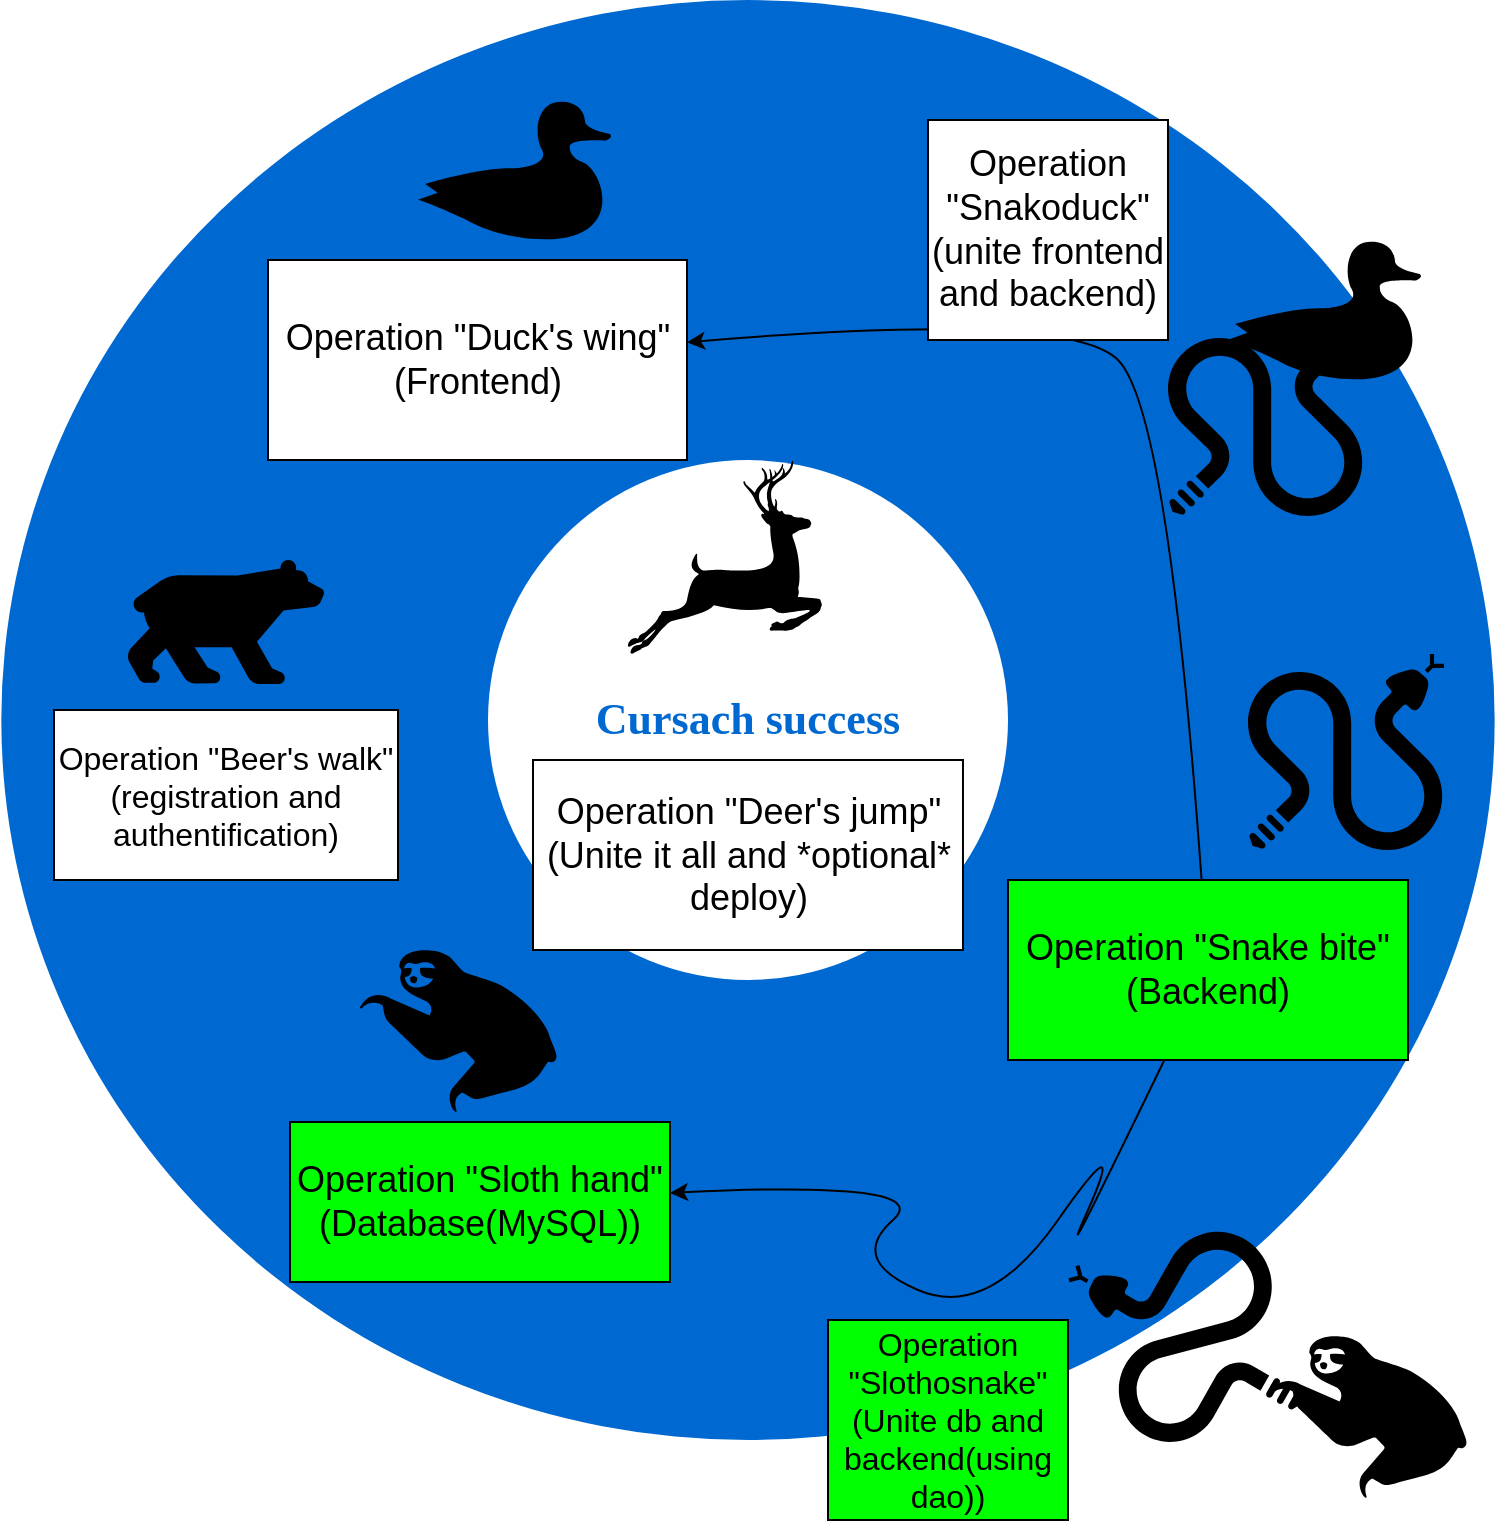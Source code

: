 <mxfile version="17.4.6" type="device"><diagram name="Page-1" id="3e8102d1-ef87-2e61-34e1-82d9a586fe2e"><mxGraphModel dx="1662" dy="800" grid="1" gridSize="10" guides="1" tooltips="1" connect="1" arrows="1" fold="1" page="1" pageScale="1" pageWidth="1100" pageHeight="850" background="none" math="0" shadow="0"><root><mxCell id="0"/><mxCell id="1" parent="0"/><mxCell id="70666756c84bb93c-1" value="" style="ellipse;whiteSpace=wrap;html=1;rounded=0;shadow=0;comic=0;strokeWidth=1;fontFamily=Verdana;fontSize=14;strokeColor=none;fillColor=#0069D1;" parent="1" vertex="1"><mxGeometry x="156.66" y="10" width="746.67" height="720" as="geometry"/></mxCell><mxCell id="70666756c84bb93c-2" value="Cursach success" style="ellipse;whiteSpace=wrap;html=1;rounded=0;shadow=0;comic=0;strokeWidth=1;fontFamily=Verdana;fontSize=22;strokeColor=none;fillColor=#ffffff;fontColor=#0069D1;fontStyle=1" parent="1" vertex="1"><mxGeometry x="400" y="240" width="260" height="260" as="geometry"/></mxCell><mxCell id="1mY-E7yIKEy0YmsmK056-2" value="" style="shape=mxgraph.signs.animals.duck;html=1;pointerEvents=1;fillColor=#000000;strokeColor=none;verticalLabelPosition=bottom;verticalAlign=top;align=center;sketch=0;" parent="1" vertex="1"><mxGeometry x="365" y="60" width="105" height="73" as="geometry"/></mxCell><mxCell id="1mY-E7yIKEy0YmsmK056-4" value="" style="shape=mxgraph.signs.animals.snake;html=1;pointerEvents=1;fillColor=#000000;strokeColor=none;verticalLabelPosition=bottom;verticalAlign=top;align=center;sketch=0;" parent="1" vertex="1"><mxGeometry x="780" y="337" width="98" height="98" as="geometry"/></mxCell><mxCell id="1mY-E7yIKEy0YmsmK056-5" value="" style="shape=mxgraph.signs.animals.deer_2;html=1;pointerEvents=1;fillColor=#000000;strokeColor=none;verticalLabelPosition=bottom;verticalAlign=top;align=center;sketch=0;" parent="1" vertex="1"><mxGeometry x="470" y="240" width="97" height="97" as="geometry"/></mxCell><mxCell id="1mY-E7yIKEy0YmsmK056-6" value="" style="shape=mxgraph.signs.animals.sloth;html=1;pointerEvents=1;fillColor=#000000;strokeColor=none;verticalLabelPosition=bottom;verticalAlign=top;align=center;sketch=0;" parent="1" vertex="1"><mxGeometry x="335.99" y="485" width="99" height="81" as="geometry"/></mxCell><mxCell id="1mY-E7yIKEy0YmsmK056-7" value="&lt;font style=&quot;font-size: 18px&quot;&gt;Operation &quot;Sloth hand&quot;&lt;br&gt;(Database(MySQL))&lt;br&gt;&lt;/font&gt;" style="rounded=0;whiteSpace=wrap;html=1;fillColor=#00FF00;" parent="1" vertex="1"><mxGeometry x="301" y="571" width="190" height="80" as="geometry"/></mxCell><mxCell id="1mY-E7yIKEy0YmsmK056-8" value="Operation &quot;Snake bite&quot;&lt;br&gt;(Backend)" style="rounded=0;whiteSpace=wrap;html=1;fontSize=18;fillColor=#00FF00;" parent="1" vertex="1"><mxGeometry x="660" y="450" width="200" height="90" as="geometry"/></mxCell><mxCell id="1mY-E7yIKEy0YmsmK056-9" value="Operation &quot;Duck's wing&quot;&lt;br&gt;(Frontend)" style="rounded=0;whiteSpace=wrap;html=1;fontSize=18;" parent="1" vertex="1"><mxGeometry x="290" y="140" width="209.5" height="100" as="geometry"/></mxCell><mxCell id="1mY-E7yIKEy0YmsmK056-10" value="Operation &quot;Deer's jump&quot;&lt;br&gt;(Unite it all and *optional* deploy)" style="rounded=0;whiteSpace=wrap;html=1;fontSize=18;" parent="1" vertex="1"><mxGeometry x="422.5" y="390" width="214.99" height="95" as="geometry"/></mxCell><mxCell id="KYMcZ6a8B1gESS7B0Fpq-1" value="" style="curved=1;endArrow=classic;html=1;rounded=0;" parent="1" source="1mY-E7yIKEy0YmsmK056-8" target="1mY-E7yIKEy0YmsmK056-7" edge="1"><mxGeometry width="50" height="50" relative="1" as="geometry"><mxPoint x="624.99" y="650" as="sourcePoint"/><mxPoint x="674.99" y="600" as="targetPoint"/><Array as="points"><mxPoint x="680" y="660"/><mxPoint x="720" y="570"/><mxPoint x="650" y="670"/><mxPoint x="580" y="640"/><mxPoint x="624.99" y="600"/></Array></mxGeometry></mxCell><mxCell id="KYMcZ6a8B1gESS7B0Fpq-2" value="&lt;font size=&quot;3&quot;&gt;Operation &quot;Slothosnake&quot;&lt;br&gt;(Unite db and backend(using dao))&lt;br&gt;&lt;/font&gt;" style="rounded=0;whiteSpace=wrap;html=1;fillColor=#00FF00;" parent="1" vertex="1"><mxGeometry x="570" y="670" width="120" height="100" as="geometry"/></mxCell><mxCell id="KYMcZ6a8B1gESS7B0Fpq-4" value="" style="curved=1;endArrow=classic;html=1;rounded=0;fontSize=18;" parent="1" source="1mY-E7yIKEy0YmsmK056-8" target="1mY-E7yIKEy0YmsmK056-9" edge="1"><mxGeometry width="50" height="50" relative="1" as="geometry"><mxPoint x="690" y="215" as="sourcePoint"/><mxPoint x="740" y="165" as="targetPoint"/><Array as="points"><mxPoint x="740" y="215"/><mxPoint x="690" y="165"/></Array></mxGeometry></mxCell><mxCell id="KYMcZ6a8B1gESS7B0Fpq-5" value="Operation &quot;Snakoduck&quot;&lt;br&gt;(unite frontend and backend)" style="rounded=0;whiteSpace=wrap;html=1;fontSize=18;fillColor=#FFFFFF;" parent="1" vertex="1"><mxGeometry x="620" y="70" width="120" height="110" as="geometry"/></mxCell><mxCell id="KYMcZ6a8B1gESS7B0Fpq-7" value="" style="shape=mxgraph.signs.animals.duck;html=1;pointerEvents=1;fillColor=#000000;strokeColor=none;verticalLabelPosition=bottom;verticalAlign=top;align=center;sketch=0;" parent="1" vertex="1"><mxGeometry x="770" y="130" width="105" height="73" as="geometry"/></mxCell><mxCell id="KYMcZ6a8B1gESS7B0Fpq-8" value="" style="shape=mxgraph.signs.animals.snake;html=1;pointerEvents=1;fillColor=#000000;strokeColor=none;verticalLabelPosition=bottom;verticalAlign=top;align=center;sketch=0;" parent="1" vertex="1"><mxGeometry x="740" y="170" width="98" height="98" as="geometry"/></mxCell><mxCell id="KYMcZ6a8B1gESS7B0Fpq-9" value="" style="shape=mxgraph.signs.animals.sloth;html=1;pointerEvents=1;fillColor=#000000;strokeColor=none;verticalLabelPosition=bottom;verticalAlign=top;align=center;sketch=0;" parent="1" vertex="1"><mxGeometry x="791" y="678" width="99" height="81" as="geometry"/></mxCell><mxCell id="KYMcZ6a8B1gESS7B0Fpq-10" value="" style="shape=mxgraph.signs.animals.snake;html=1;pointerEvents=1;fillColor=#000000;strokeColor=none;verticalLabelPosition=bottom;verticalAlign=top;align=center;sketch=0;rotation=-105;" parent="1" vertex="1"><mxGeometry x="700" y="630" width="98" height="98" as="geometry"/></mxCell><mxCell id="N5tp4g1o3fgx5_cdlHSV-6" value="" style="shape=mxgraph.signs.animals.bear_1;html=1;pointerEvents=1;fillColor=#000000;strokeColor=none;verticalLabelPosition=bottom;verticalAlign=top;align=center;sketch=0;" parent="1" vertex="1"><mxGeometry x="220" y="290" width="98" height="62" as="geometry"/></mxCell><mxCell id="N5tp4g1o3fgx5_cdlHSV-7" value="&lt;font size=&quot;3&quot;&gt;Operation &quot;Beer's walk&quot;&lt;br&gt;(registration and authentification)&lt;br&gt;&lt;/font&gt;" style="rounded=0;whiteSpace=wrap;html=1;" parent="1" vertex="1"><mxGeometry x="183" y="365" width="172" height="85" as="geometry"/></mxCell></root></mxGraphModel></diagram></mxfile>